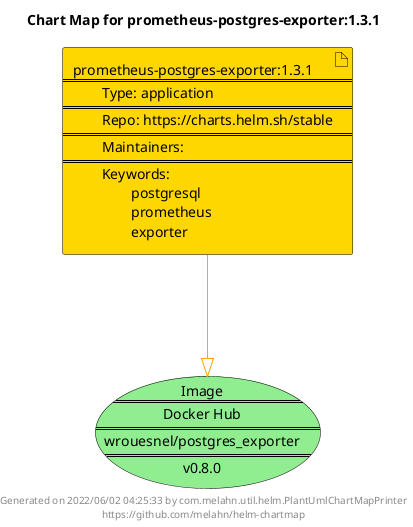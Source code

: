 @startuml
skinparam linetype ortho
skinparam backgroundColor white
skinparam usecaseBorderColor black
skinparam usecaseArrowColor LightSlateGray
skinparam artifactBorderColor black
skinparam artifactArrowColor LightSlateGray

title Chart Map for prometheus-postgres-exporter:1.3.1

'There is one referenced Helm Chart
artifact "prometheus-postgres-exporter:1.3.1\n====\n\tType: application\n====\n\tRepo: https://charts.helm.sh/stable\n====\n\tMaintainers: \n====\n\tKeywords: \n\t\tpostgresql\n\t\tprometheus\n\t\texporter" as prometheus_postgres_exporter_1_3_1 #Gold

'There is one referenced Docker Image
usecase "Image\n====\nDocker Hub\n====\nwrouesnel/postgres_exporter\n====\nv0.8.0" as wrouesnel_postgres_exporter_v0_8_0 #LightGreen

'Chart Dependencies
prometheus_postgres_exporter_1_3_1--[#orange]-|>wrouesnel_postgres_exporter_v0_8_0

center footer Generated on 2022/06/02 04:25:33 by com.melahn.util.helm.PlantUmlChartMapPrinter\nhttps://github.com/melahn/helm-chartmap
@enduml
